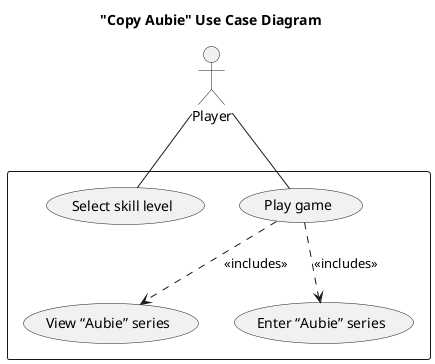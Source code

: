 @startuml
title "Copy Aubie" Use Case Diagram
skinparam packageStyle rectangle
actor  Player
rectangle {

  Player -- (Select skill level)

  Player -- (Play game)
  (Play game) .-> (View “Aubie” series) : <<includes>>
  (Play game) .-> (Enter “Aubie” series) : <<includes>>
}
@enduml